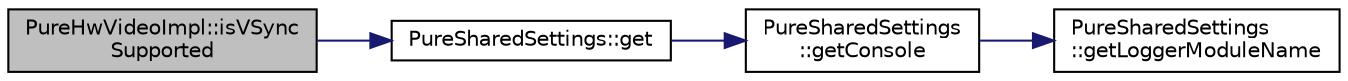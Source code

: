 digraph "PureHwVideoImpl::isVSyncSupported"
{
 // LATEX_PDF_SIZE
  edge [fontname="Helvetica",fontsize="10",labelfontname="Helvetica",labelfontsize="10"];
  node [fontname="Helvetica",fontsize="10",shape=record];
  rankdir="LR";
  Node1 [label="PureHwVideoImpl::isVSync\lSupported",height=0.2,width=0.4,color="black", fillcolor="grey75", style="filled", fontcolor="black",tooltip="Gets whether VSync is supported or not."];
  Node1 -> Node2 [color="midnightblue",fontsize="10",style="solid",fontname="Helvetica"];
  Node2 [label="PureSharedSettings::get",height=0.2,width=0.4,color="black", fillcolor="white", style="filled",URL="$class_pure_shared_settings.html#a74854b471a19dcddf5fad7663e63fb04",tooltip="Gets the specified shared setting."];
  Node2 -> Node3 [color="midnightblue",fontsize="10",style="solid",fontname="Helvetica"];
  Node3 [label="PureSharedSettings\l::getConsole",height=0.2,width=0.4,color="black", fillcolor="white", style="filled",URL="$class_pure_shared_settings.html#ab956bb8d55ea1b5d1cdb03d86db5bd0b",tooltip="Returns access to console preset with logger module name as this class."];
  Node3 -> Node4 [color="midnightblue",fontsize="10",style="solid",fontname="Helvetica"];
  Node4 [label="PureSharedSettings\l::getLoggerModuleName",height=0.2,width=0.4,color="black", fillcolor="white", style="filled",URL="$class_pure_shared_settings.html#ae97a4ddb9604a9a4ebbcc868c2095449",tooltip="Returns the logger module name of this class."];
}
